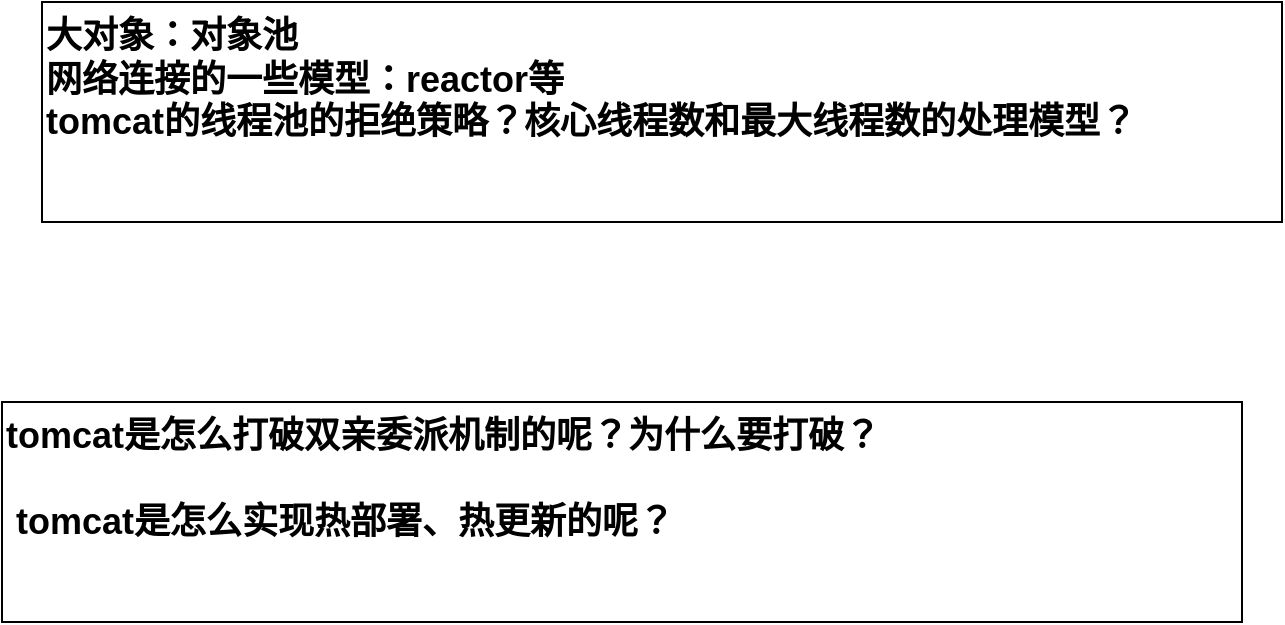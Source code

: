 <mxfile version="22.0.7" type="github">
  <diagram name="第 1 页" id="NcyKKWp_0sJrWGTC7Gt_">
    <mxGraphModel dx="1434" dy="758" grid="1" gridSize="10" guides="1" tooltips="1" connect="1" arrows="1" fold="1" page="1" pageScale="1" pageWidth="827" pageHeight="1169" math="0" shadow="0">
      <root>
        <mxCell id="0" />
        <mxCell id="1" parent="0" />
        <mxCell id="c-RsAp4R1Be0ujBZTVj7-1" value="大对象：对象池&lt;br style=&quot;font-size: 18px;&quot;&gt;网络连接的一些模型：reactor等&lt;br style=&quot;font-size: 18px;&quot;&gt;tomcat的线程池的拒绝策略？核心线程数和最大线程数的处理模型？" style="rounded=0;whiteSpace=wrap;html=1;verticalAlign=top;align=left;fontStyle=1;fontSize=18;" parent="1" vertex="1">
          <mxGeometry x="350" y="360" width="620" height="110" as="geometry" />
        </mxCell>
        <mxCell id="oqpqWX4OVRP_zoW_ljgx-1" value="tomcat是怎么打破双亲委派机制的呢？为什么要打破？&lt;br&gt;&lt;br&gt;&amp;nbsp;tomcat是怎么实现热部署、热更新的呢？" style="rounded=0;whiteSpace=wrap;html=1;verticalAlign=top;align=left;fontStyle=1;fontSize=18;" vertex="1" parent="1">
          <mxGeometry x="330" y="560" width="620" height="110" as="geometry" />
        </mxCell>
      </root>
    </mxGraphModel>
  </diagram>
</mxfile>
